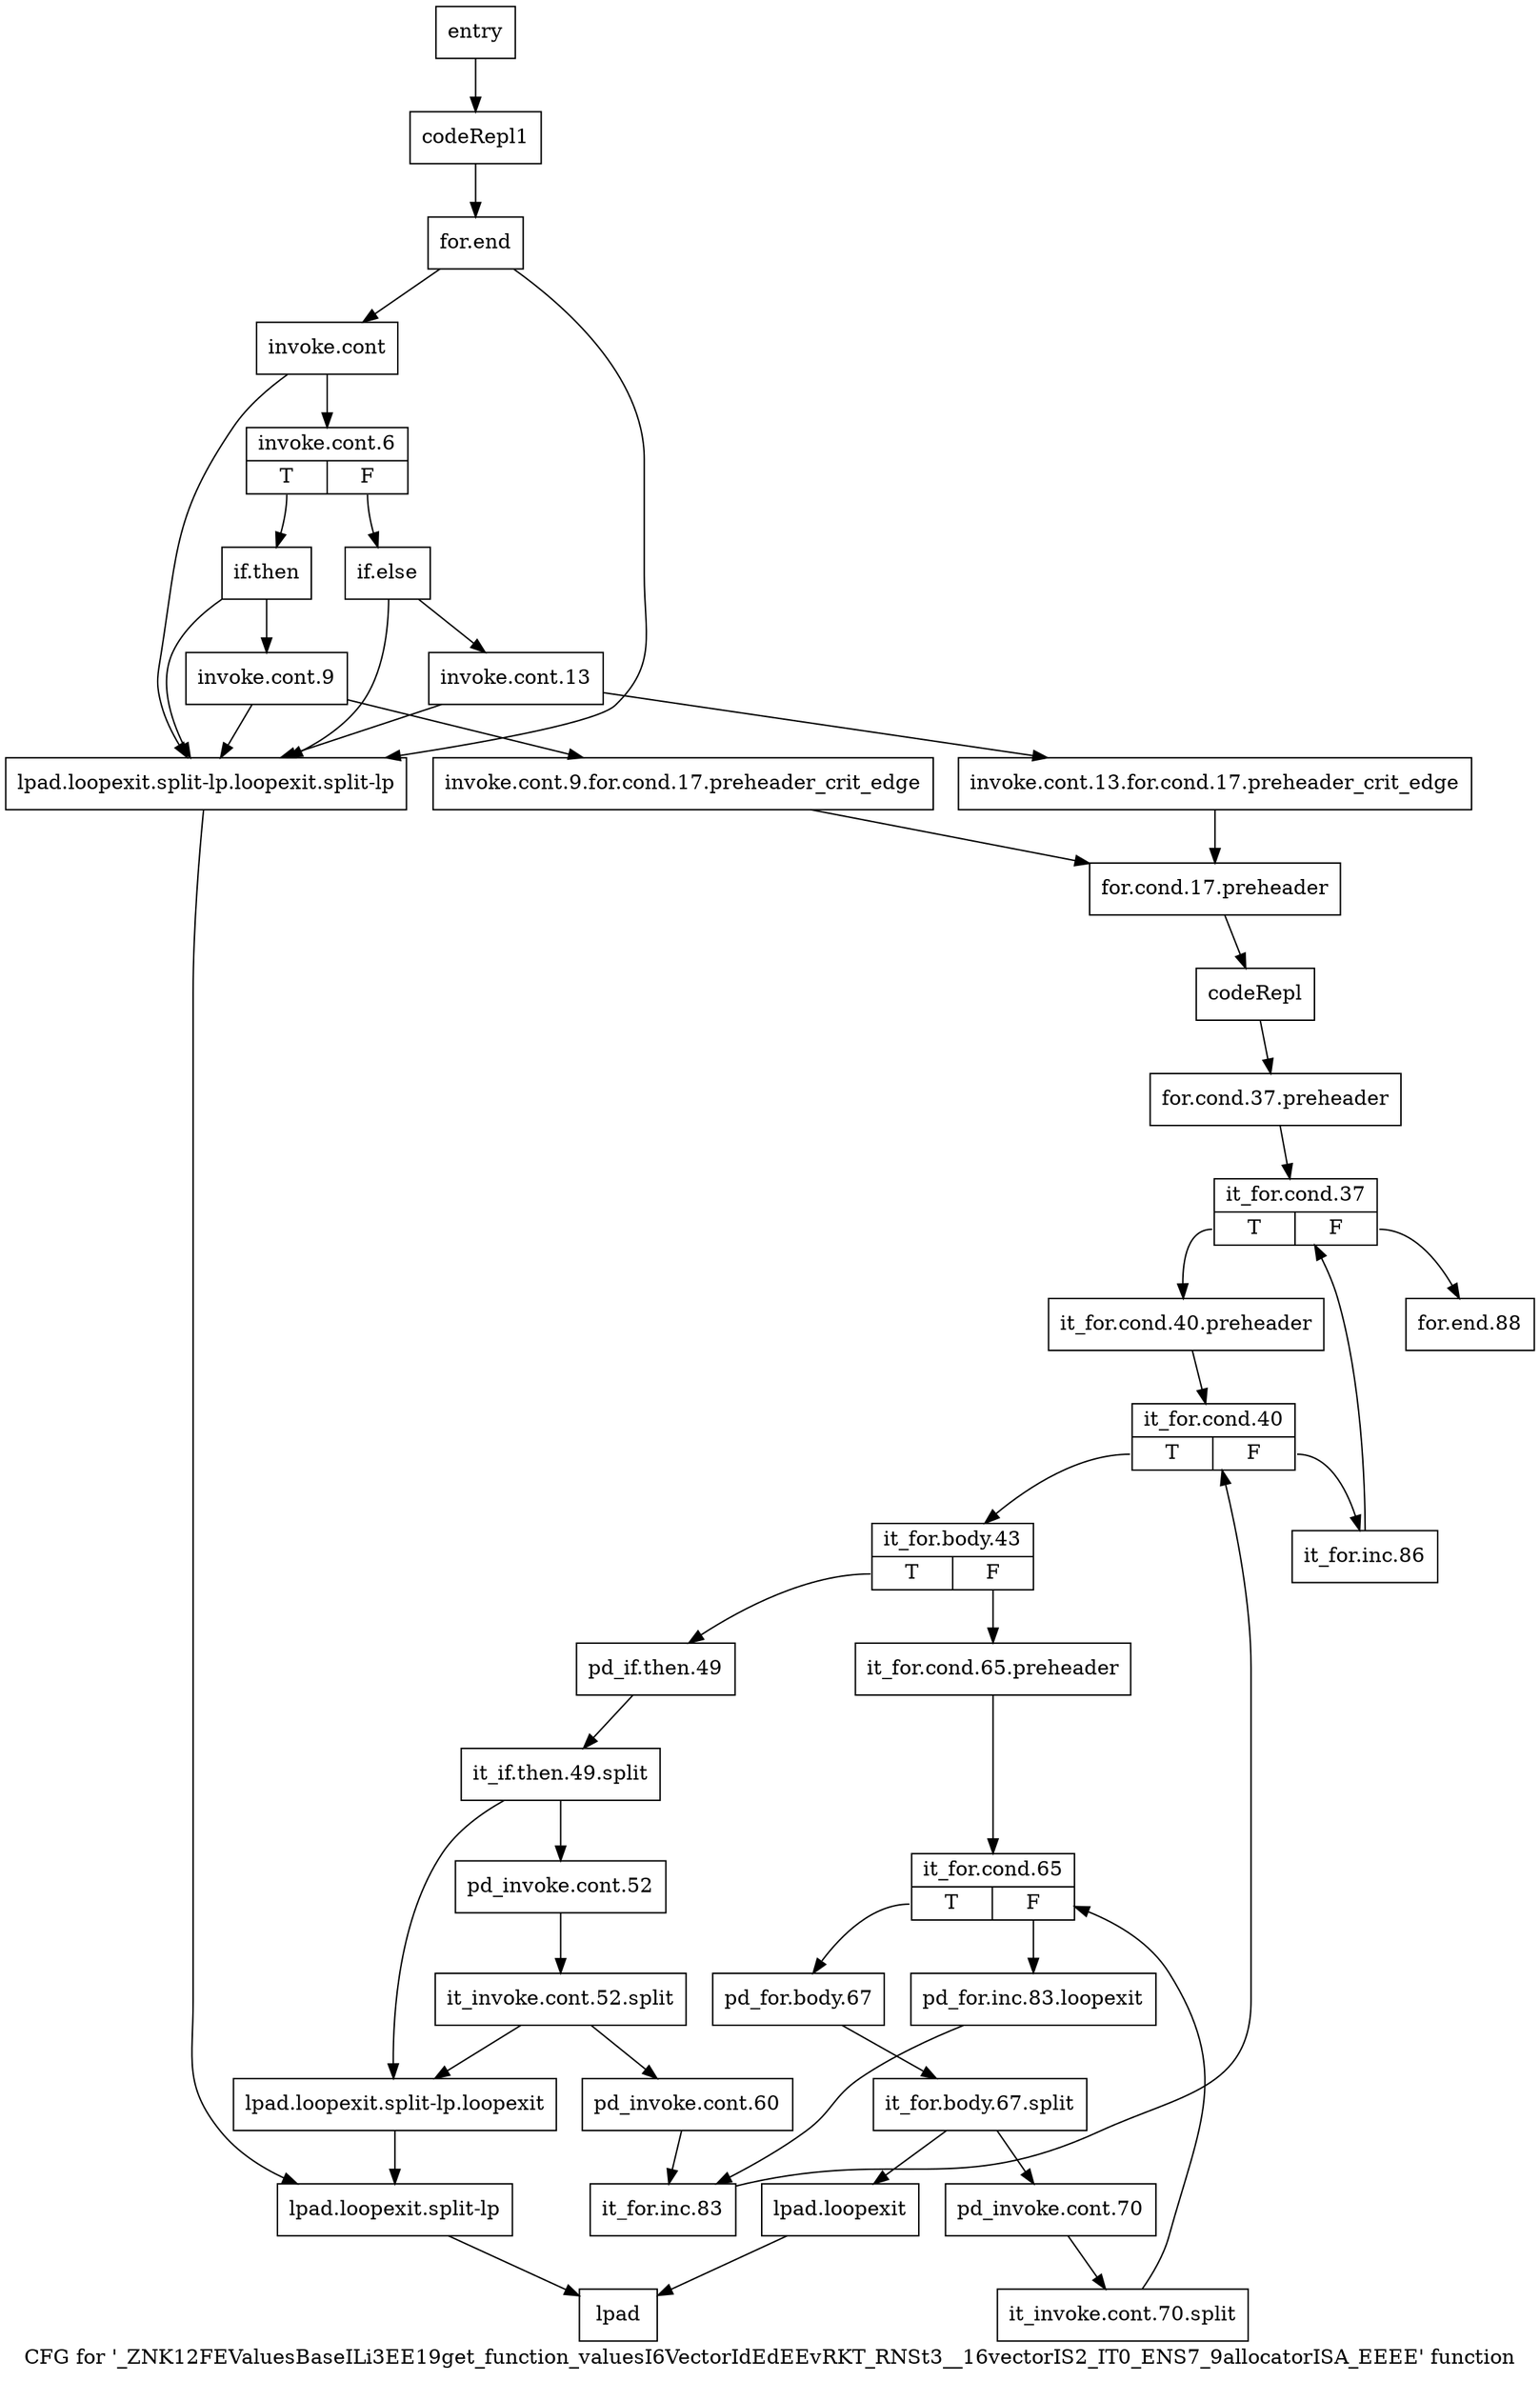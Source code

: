 digraph "CFG for '_ZNK12FEValuesBaseILi3EE19get_function_valuesI6VectorIdEdEEvRKT_RNSt3__16vectorIS2_IT0_ENS7_9allocatorISA_EEEE' function" {
	label="CFG for '_ZNK12FEValuesBaseILi3EE19get_function_valuesI6VectorIdEdEEvRKT_RNSt3__16vectorIS2_IT0_ENS7_9allocatorISA_EEEE' function";

	Node0x542ca60 [shape=record,label="{entry}"];
	Node0x542ca60 -> Node0x542cab0;
	Node0x542cab0 [shape=record,label="{codeRepl1}"];
	Node0x542cab0 -> Node0x542cb00;
	Node0x542cb00 [shape=record,label="{for.end}"];
	Node0x542cb00 -> Node0x542cb50;
	Node0x542cb00 -> Node0x542cd80;
	Node0x542cb50 [shape=record,label="{invoke.cont}"];
	Node0x542cb50 -> Node0x542cba0;
	Node0x542cb50 -> Node0x542cd80;
	Node0x542cba0 [shape=record,label="{invoke.cont.6|{<s0>T|<s1>F}}"];
	Node0x542cba0:s0 -> Node0x542cbf0;
	Node0x542cba0:s1 -> Node0x542ce70;
	Node0x542cbf0 [shape=record,label="{if.then}"];
	Node0x542cbf0 -> Node0x542cc40;
	Node0x542cbf0 -> Node0x542cd80;
	Node0x542cc40 [shape=record,label="{invoke.cont.9}"];
	Node0x542cc40 -> Node0x542cc90;
	Node0x542cc40 -> Node0x542cd80;
	Node0x542cc90 [shape=record,label="{invoke.cont.9.for.cond.17.preheader_crit_edge}"];
	Node0x542cc90 -> Node0x542cf60;
	Node0x542cce0 [shape=record,label="{lpad.loopexit}"];
	Node0x542cce0 -> Node0x542ce20;
	Node0x542cd30 [shape=record,label="{lpad.loopexit.split-lp.loopexit}"];
	Node0x542cd30 -> Node0x542cdd0;
	Node0x542cd80 [shape=record,label="{lpad.loopexit.split-lp.loopexit.split-lp}"];
	Node0x542cd80 -> Node0x542cdd0;
	Node0x542cdd0 [shape=record,label="{lpad.loopexit.split-lp}"];
	Node0x542cdd0 -> Node0x542ce20;
	Node0x542ce20 [shape=record,label="{lpad}"];
	Node0x542ce70 [shape=record,label="{if.else}"];
	Node0x542ce70 -> Node0x542cec0;
	Node0x542ce70 -> Node0x542cd80;
	Node0x542cec0 [shape=record,label="{invoke.cont.13}"];
	Node0x542cec0 -> Node0x542cf10;
	Node0x542cec0 -> Node0x542cd80;
	Node0x542cf10 [shape=record,label="{invoke.cont.13.for.cond.17.preheader_crit_edge}"];
	Node0x542cf10 -> Node0x542cf60;
	Node0x542cf60 [shape=record,label="{for.cond.17.preheader}"];
	Node0x542cf60 -> Node0x542cfb0;
	Node0x542cfb0 [shape=record,label="{codeRepl}"];
	Node0x542cfb0 -> Node0x542d000;
	Node0x542d000 [shape=record,label="{for.cond.37.preheader}"];
	Node0x542d000 -> Node0x542d050;
	Node0x542d050 [shape=record,label="{it_for.cond.37|{<s0>T|<s1>F}}"];
	Node0x542d050:s0 -> Node0x542d0a0;
	Node0x542d050:s1 -> Node0x542d4b0;
	Node0x542d0a0 [shape=record,label="{it_for.cond.40.preheader}"];
	Node0x542d0a0 -> Node0x542d0f0;
	Node0x542d0f0 [shape=record,label="{it_for.cond.40|{<s0>T|<s1>F}}"];
	Node0x542d0f0:s0 -> Node0x542d140;
	Node0x542d0f0:s1 -> Node0x542d460;
	Node0x542d140 [shape=record,label="{it_for.body.43|{<s0>T|<s1>F}}"];
	Node0x542d140:s0 -> Node0x542d1e0;
	Node0x542d140:s1 -> Node0x542d190;
	Node0x542d190 [shape=record,label="{it_for.cond.65.preheader}"];
	Node0x542d190 -> Node0x542d2d0;
	Node0x542d1e0 [shape=record,label="{pd_if.then.49}"];
	Node0x542d1e0 -> Node0xa7cc140;
	Node0xa7cc140 [shape=record,label="{it_if.then.49.split}"];
	Node0xa7cc140 -> Node0x542d230;
	Node0xa7cc140 -> Node0x542cd30;
	Node0x542d230 [shape=record,label="{pd_invoke.cont.52}"];
	Node0x542d230 -> Node0xa80ca30;
	Node0xa80ca30 [shape=record,label="{it_invoke.cont.52.split}"];
	Node0xa80ca30 -> Node0x542d280;
	Node0xa80ca30 -> Node0x542cd30;
	Node0x542d280 [shape=record,label="{pd_invoke.cont.60}"];
	Node0x542d280 -> Node0x542d410;
	Node0x542d2d0 [shape=record,label="{it_for.cond.65|{<s0>T|<s1>F}}"];
	Node0x542d2d0:s0 -> Node0x542d320;
	Node0x542d2d0:s1 -> Node0x542d3c0;
	Node0x542d320 [shape=record,label="{pd_for.body.67}"];
	Node0x542d320 -> Node0xa80c990;
	Node0xa80c990 [shape=record,label="{it_for.body.67.split}"];
	Node0xa80c990 -> Node0x542d370;
	Node0xa80c990 -> Node0x542cce0;
	Node0x542d370 [shape=record,label="{pd_invoke.cont.70}"];
	Node0x542d370 -> Node0xa5c2e30;
	Node0xa5c2e30 [shape=record,label="{it_invoke.cont.70.split}"];
	Node0xa5c2e30 -> Node0x542d2d0;
	Node0x542d3c0 [shape=record,label="{pd_for.inc.83.loopexit}"];
	Node0x542d3c0 -> Node0x542d410;
	Node0x542d410 [shape=record,label="{it_for.inc.83}"];
	Node0x542d410 -> Node0x542d0f0;
	Node0x542d460 [shape=record,label="{it_for.inc.86}"];
	Node0x542d460 -> Node0x542d050;
	Node0x542d4b0 [shape=record,label="{for.end.88}"];
}
